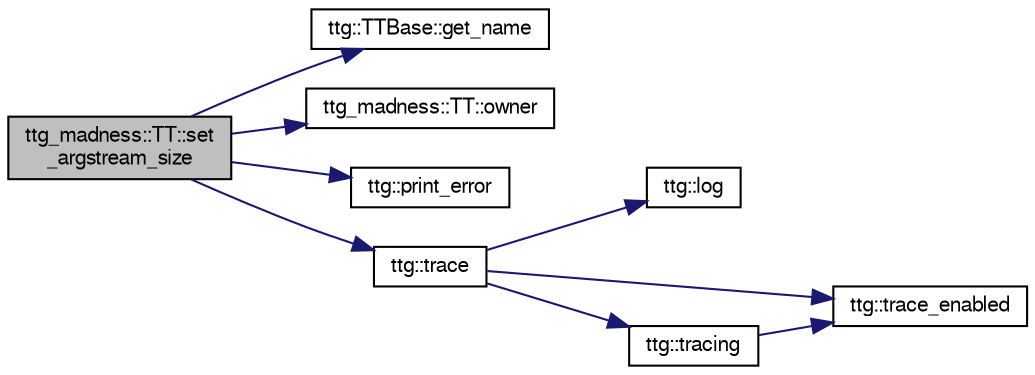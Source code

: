 digraph "ttg_madness::TT::set_argstream_size"
{
 // LATEX_PDF_SIZE
  edge [fontname="FreeSans",fontsize="10",labelfontname="FreeSans",labelfontsize="10"];
  node [fontname="FreeSans",fontsize="10",shape=record];
  rankdir="LR";
  Node1 [label="ttg_madness::TT::set\l_argstream_size",height=0.2,width=0.4,color="black", fillcolor="grey75", style="filled", fontcolor="black",tooltip=" "];
  Node1 -> Node2 [color="midnightblue",fontsize="10",style="solid",fontname="FreeSans"];
  Node2 [label="ttg::TTBase::get_name",height=0.2,width=0.4,color="black", fillcolor="white", style="filled",URL="$classttg_1_1_t_t_base.html#ade3b1e6b149fe1124f7192aeca5f715c",tooltip="Gets the name of this operation."];
  Node1 -> Node3 [color="midnightblue",fontsize="10",style="solid",fontname="FreeSans"];
  Node3 [label="ttg_madness::TT::owner",height=0.2,width=0.4,color="black", fillcolor="white", style="filled",URL="$classttg__madness_1_1_t_t.html#a0a60e0c6dcd927bb3efbafe8e31420f7",tooltip=" "];
  Node1 -> Node4 [color="midnightblue",fontsize="10",style="solid",fontname="FreeSans"];
  Node4 [label="ttg::print_error",height=0.2,width=0.4,color="black", fillcolor="white", style="filled",URL="$namespacettg.html#aacafa23974f833f3ac9c42ab4fbd7e68",tooltip="atomically prints to std::cerr a sequence of items (separated by ttg::print_separator) followed by st..."];
  Node1 -> Node5 [color="midnightblue",fontsize="10",style="solid",fontname="FreeSans"];
  Node5 [label="ttg::trace",height=0.2,width=0.4,color="black", fillcolor="white", style="filled",URL="$namespacettg.html#af5e470229c1ddef41b83b6398a5dc583",tooltip=" "];
  Node5 -> Node6 [color="midnightblue",fontsize="10",style="solid",fontname="FreeSans"];
  Node6 [label="ttg::log",height=0.2,width=0.4,color="black", fillcolor="white", style="filled",URL="$namespacettg.html#aacacfe8bc9582308a405c4370650a9d4",tooltip="atomically prints to std::clog a sequence of items (separated by ttg::print_separator) followed by st..."];
  Node5 -> Node7 [color="midnightblue",fontsize="10",style="solid",fontname="FreeSans"];
  Node7 [label="ttg::trace_enabled",height=0.2,width=0.4,color="black", fillcolor="white", style="filled",URL="$namespacettg.html#afbdd9c742be395e0746fdbc26c7d55cc",tooltip="returns whether tracing was enabled at configure time"];
  Node5 -> Node8 [color="midnightblue",fontsize="10",style="solid",fontname="FreeSans"];
  Node8 [label="ttg::tracing",height=0.2,width=0.4,color="black", fillcolor="white", style="filled",URL="$namespacettg.html#abfb8501d408a1ed918cc2a540865a2d8",tooltip="returns whether tracing is enabled"];
  Node8 -> Node7 [color="midnightblue",fontsize="10",style="solid",fontname="FreeSans"];
}
